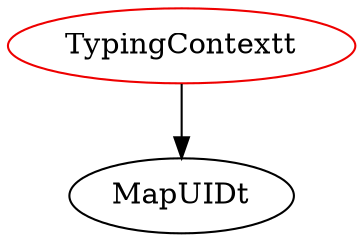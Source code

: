 digraph typingcontextt{
TypingContextt	[shape=oval, color=red2, label="TypingContextt"];
TypingContextt -> MapUIDt;
}
